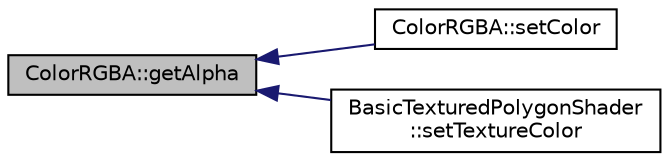 digraph "ColorRGBA::getAlpha"
{
  edge [fontname="Helvetica",fontsize="10",labelfontname="Helvetica",labelfontsize="10"];
  node [fontname="Helvetica",fontsize="10",shape=record];
  rankdir="LR";
  Node1 [label="ColorRGBA::getAlpha",height=0.2,width=0.4,color="black", fillcolor="grey75", style="filled", fontcolor="black"];
  Node1 -> Node2 [dir="back",color="midnightblue",fontsize="10",style="solid",fontname="Helvetica"];
  Node2 [label="ColorRGBA::setColor",height=0.2,width=0.4,color="black", fillcolor="white", style="filled",URL="$class_color_r_g_b_a.html#a23c142b9edfc3209ba5d8b107564ed63"];
  Node1 -> Node3 [dir="back",color="midnightblue",fontsize="10",style="solid",fontname="Helvetica"];
  Node3 [label="BasicTexturedPolygonShader\l::setTextureColor",height=0.2,width=0.4,color="black", fillcolor="white", style="filled",URL="$class_basic_textured_polygon_shader.html#a82ed488e6b9e7c2562b1ff6e8fa5c78f"];
}

